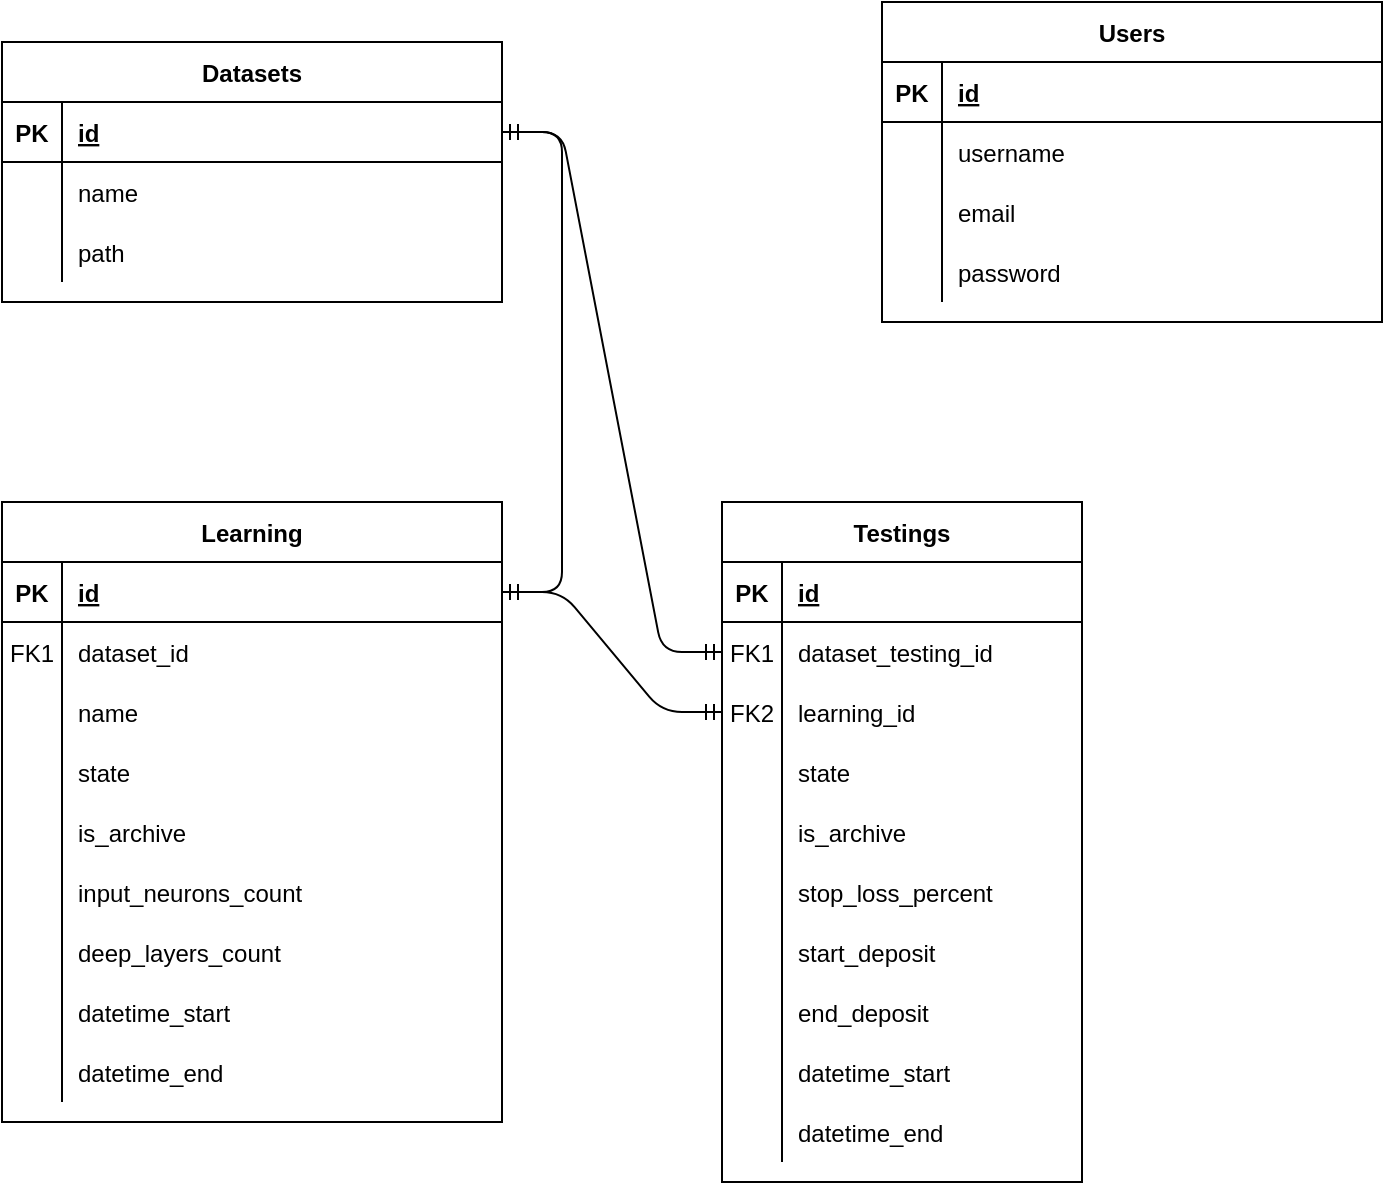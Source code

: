 <mxfile version="14.2.9" type="google"><diagram id="R2lEEEUBdFMjLlhIrx00" name="Page-1"><mxGraphModel dx="1422" dy="762" grid="1" gridSize="10" guides="1" tooltips="1" connect="1" arrows="1" fold="1" page="1" pageScale="1" pageWidth="850" pageHeight="1100" math="0" shadow="0" extFonts="Permanent Marker^https://fonts.googleapis.com/css?family=Permanent+Marker"><root><mxCell id="0"/><mxCell id="1" parent="0"/><mxCell id="C-vyLk0tnHw3VtMMgP7b-2" value="Datasets" style="shape=table;startSize=30;container=1;collapsible=1;childLayout=tableLayout;fixedRows=1;rowLines=0;fontStyle=1;align=center;resizeLast=1;" parent="1" vertex="1"><mxGeometry x="80" y="230" width="250" height="130" as="geometry"/></mxCell><mxCell id="C-vyLk0tnHw3VtMMgP7b-3" value="" style="shape=partialRectangle;collapsible=0;dropTarget=0;pointerEvents=0;fillColor=none;points=[[0,0.5],[1,0.5]];portConstraint=eastwest;top=0;left=0;right=0;bottom=1;" parent="C-vyLk0tnHw3VtMMgP7b-2" vertex="1"><mxGeometry y="30" width="250" height="30" as="geometry"/></mxCell><mxCell id="C-vyLk0tnHw3VtMMgP7b-4" value="PK" style="shape=partialRectangle;overflow=hidden;connectable=0;fillColor=none;top=0;left=0;bottom=0;right=0;fontStyle=1;" parent="C-vyLk0tnHw3VtMMgP7b-3" vertex="1"><mxGeometry width="30" height="30" as="geometry"/></mxCell><mxCell id="C-vyLk0tnHw3VtMMgP7b-5" value="id" style="shape=partialRectangle;overflow=hidden;connectable=0;fillColor=none;top=0;left=0;bottom=0;right=0;align=left;spacingLeft=6;fontStyle=5;" parent="C-vyLk0tnHw3VtMMgP7b-3" vertex="1"><mxGeometry x="30" width="220" height="30" as="geometry"/></mxCell><mxCell id="C-vyLk0tnHw3VtMMgP7b-6" value="" style="shape=partialRectangle;collapsible=0;dropTarget=0;pointerEvents=0;fillColor=none;points=[[0,0.5],[1,0.5]];portConstraint=eastwest;top=0;left=0;right=0;bottom=0;" parent="C-vyLk0tnHw3VtMMgP7b-2" vertex="1"><mxGeometry y="60" width="250" height="30" as="geometry"/></mxCell><mxCell id="C-vyLk0tnHw3VtMMgP7b-7" value="" style="shape=partialRectangle;overflow=hidden;connectable=0;fillColor=none;top=0;left=0;bottom=0;right=0;" parent="C-vyLk0tnHw3VtMMgP7b-6" vertex="1"><mxGeometry width="30" height="30" as="geometry"/></mxCell><mxCell id="C-vyLk0tnHw3VtMMgP7b-8" value="name" style="shape=partialRectangle;overflow=hidden;connectable=0;fillColor=none;top=0;left=0;bottom=0;right=0;align=left;spacingLeft=6;" parent="C-vyLk0tnHw3VtMMgP7b-6" vertex="1"><mxGeometry x="30" width="220" height="30" as="geometry"/></mxCell><mxCell id="C-vyLk0tnHw3VtMMgP7b-9" value="" style="shape=partialRectangle;collapsible=0;dropTarget=0;pointerEvents=0;fillColor=none;points=[[0,0.5],[1,0.5]];portConstraint=eastwest;top=0;left=0;right=0;bottom=0;" parent="C-vyLk0tnHw3VtMMgP7b-2" vertex="1"><mxGeometry y="90" width="250" height="30" as="geometry"/></mxCell><mxCell id="C-vyLk0tnHw3VtMMgP7b-10" value="" style="shape=partialRectangle;overflow=hidden;connectable=0;fillColor=none;top=0;left=0;bottom=0;right=0;" parent="C-vyLk0tnHw3VtMMgP7b-9" vertex="1"><mxGeometry width="30" height="30" as="geometry"/></mxCell><mxCell id="C-vyLk0tnHw3VtMMgP7b-11" value="path" style="shape=partialRectangle;overflow=hidden;connectable=0;fillColor=none;top=0;left=0;bottom=0;right=0;align=left;spacingLeft=6;" parent="C-vyLk0tnHw3VtMMgP7b-9" vertex="1"><mxGeometry x="30" width="220" height="30" as="geometry"/></mxCell><mxCell id="C-vyLk0tnHw3VtMMgP7b-13" value="Learning" style="shape=table;startSize=30;container=1;collapsible=1;childLayout=tableLayout;fixedRows=1;rowLines=0;fontStyle=1;align=center;resizeLast=1;" parent="1" vertex="1"><mxGeometry x="80" y="460" width="250" height="310" as="geometry"/></mxCell><mxCell id="C-vyLk0tnHw3VtMMgP7b-14" value="" style="shape=partialRectangle;collapsible=0;dropTarget=0;pointerEvents=0;fillColor=none;points=[[0,0.5],[1,0.5]];portConstraint=eastwest;top=0;left=0;right=0;bottom=1;" parent="C-vyLk0tnHw3VtMMgP7b-13" vertex="1"><mxGeometry y="30" width="250" height="30" as="geometry"/></mxCell><mxCell id="C-vyLk0tnHw3VtMMgP7b-15" value="PK" style="shape=partialRectangle;overflow=hidden;connectable=0;fillColor=none;top=0;left=0;bottom=0;right=0;fontStyle=1;" parent="C-vyLk0tnHw3VtMMgP7b-14" vertex="1"><mxGeometry width="30" height="30" as="geometry"/></mxCell><mxCell id="C-vyLk0tnHw3VtMMgP7b-16" value="id" style="shape=partialRectangle;overflow=hidden;connectable=0;fillColor=none;top=0;left=0;bottom=0;right=0;align=left;spacingLeft=6;fontStyle=5;" parent="C-vyLk0tnHw3VtMMgP7b-14" vertex="1"><mxGeometry x="30" width="220" height="30" as="geometry"/></mxCell><mxCell id="C-vyLk0tnHw3VtMMgP7b-17" value="" style="shape=partialRectangle;collapsible=0;dropTarget=0;pointerEvents=0;fillColor=none;points=[[0,0.5],[1,0.5]];portConstraint=eastwest;top=0;left=0;right=0;bottom=0;" parent="C-vyLk0tnHw3VtMMgP7b-13" vertex="1"><mxGeometry y="60" width="250" height="30" as="geometry"/></mxCell><mxCell id="C-vyLk0tnHw3VtMMgP7b-18" value="FK1" style="shape=partialRectangle;overflow=hidden;connectable=0;fillColor=none;top=0;left=0;bottom=0;right=0;" parent="C-vyLk0tnHw3VtMMgP7b-17" vertex="1"><mxGeometry width="30" height="30" as="geometry"/></mxCell><mxCell id="C-vyLk0tnHw3VtMMgP7b-19" value="dataset_id" style="shape=partialRectangle;overflow=hidden;connectable=0;fillColor=none;top=0;left=0;bottom=0;right=0;align=left;spacingLeft=6;" parent="C-vyLk0tnHw3VtMMgP7b-17" vertex="1"><mxGeometry x="30" width="220" height="30" as="geometry"/></mxCell><mxCell id="C-vyLk0tnHw3VtMMgP7b-20" value="" style="shape=partialRectangle;collapsible=0;dropTarget=0;pointerEvents=0;fillColor=none;points=[[0,0.5],[1,0.5]];portConstraint=eastwest;top=0;left=0;right=0;bottom=0;" parent="C-vyLk0tnHw3VtMMgP7b-13" vertex="1"><mxGeometry y="90" width="250" height="30" as="geometry"/></mxCell><mxCell id="C-vyLk0tnHw3VtMMgP7b-21" value="" style="shape=partialRectangle;overflow=hidden;connectable=0;fillColor=none;top=0;left=0;bottom=0;right=0;" parent="C-vyLk0tnHw3VtMMgP7b-20" vertex="1"><mxGeometry width="30" height="30" as="geometry"/></mxCell><mxCell id="C-vyLk0tnHw3VtMMgP7b-22" value="name" style="shape=partialRectangle;overflow=hidden;connectable=0;fillColor=none;top=0;left=0;bottom=0;right=0;align=left;spacingLeft=6;" parent="C-vyLk0tnHw3VtMMgP7b-20" vertex="1"><mxGeometry x="30" width="220" height="30" as="geometry"/></mxCell><mxCell id="bcTgwUNcleuoLjsooSxk-9" value="" style="shape=partialRectangle;collapsible=0;dropTarget=0;pointerEvents=0;fillColor=none;points=[[0,0.5],[1,0.5]];portConstraint=eastwest;top=0;left=0;right=0;bottom=0;" parent="C-vyLk0tnHw3VtMMgP7b-13" vertex="1"><mxGeometry y="120" width="250" height="30" as="geometry"/></mxCell><mxCell id="bcTgwUNcleuoLjsooSxk-10" value="" style="shape=partialRectangle;overflow=hidden;connectable=0;fillColor=none;top=0;left=0;bottom=0;right=0;" parent="bcTgwUNcleuoLjsooSxk-9" vertex="1"><mxGeometry width="30" height="30" as="geometry"/></mxCell><mxCell id="bcTgwUNcleuoLjsooSxk-11" value="state" style="shape=partialRectangle;overflow=hidden;connectable=0;fillColor=none;top=0;left=0;bottom=0;right=0;align=left;spacingLeft=6;" parent="bcTgwUNcleuoLjsooSxk-9" vertex="1"><mxGeometry x="30" width="220" height="30" as="geometry"/></mxCell><mxCell id="bcTgwUNcleuoLjsooSxk-12" value="" style="shape=partialRectangle;collapsible=0;dropTarget=0;pointerEvents=0;fillColor=none;points=[[0,0.5],[1,0.5]];portConstraint=eastwest;top=0;left=0;right=0;bottom=0;" parent="C-vyLk0tnHw3VtMMgP7b-13" vertex="1"><mxGeometry y="150" width="250" height="30" as="geometry"/></mxCell><mxCell id="bcTgwUNcleuoLjsooSxk-13" value="" style="shape=partialRectangle;overflow=hidden;connectable=0;fillColor=none;top=0;left=0;bottom=0;right=0;" parent="bcTgwUNcleuoLjsooSxk-12" vertex="1"><mxGeometry width="30" height="30" as="geometry"/></mxCell><mxCell id="bcTgwUNcleuoLjsooSxk-14" value="is_archive" style="shape=partialRectangle;overflow=hidden;connectable=0;fillColor=none;top=0;left=0;bottom=0;right=0;align=left;spacingLeft=6;" parent="bcTgwUNcleuoLjsooSxk-12" vertex="1"><mxGeometry x="30" width="220" height="30" as="geometry"/></mxCell><mxCell id="bcTgwUNcleuoLjsooSxk-15" value="" style="shape=partialRectangle;collapsible=0;dropTarget=0;pointerEvents=0;fillColor=none;points=[[0,0.5],[1,0.5]];portConstraint=eastwest;top=0;left=0;right=0;bottom=0;" parent="C-vyLk0tnHw3VtMMgP7b-13" vertex="1"><mxGeometry y="180" width="250" height="30" as="geometry"/></mxCell><mxCell id="bcTgwUNcleuoLjsooSxk-16" value="" style="shape=partialRectangle;overflow=hidden;connectable=0;fillColor=none;top=0;left=0;bottom=0;right=0;" parent="bcTgwUNcleuoLjsooSxk-15" vertex="1"><mxGeometry width="30" height="30" as="geometry"/></mxCell><mxCell id="bcTgwUNcleuoLjsooSxk-17" value="input_neurons_count" style="shape=partialRectangle;overflow=hidden;connectable=0;fillColor=none;top=0;left=0;bottom=0;right=0;align=left;spacingLeft=6;" parent="bcTgwUNcleuoLjsooSxk-15" vertex="1"><mxGeometry x="30" width="220" height="30" as="geometry"/></mxCell><mxCell id="bcTgwUNcleuoLjsooSxk-18" value="" style="shape=partialRectangle;collapsible=0;dropTarget=0;pointerEvents=0;fillColor=none;points=[[0,0.5],[1,0.5]];portConstraint=eastwest;top=0;left=0;right=0;bottom=0;" parent="C-vyLk0tnHw3VtMMgP7b-13" vertex="1"><mxGeometry y="210" width="250" height="30" as="geometry"/></mxCell><mxCell id="bcTgwUNcleuoLjsooSxk-19" value="" style="shape=partialRectangle;overflow=hidden;connectable=0;fillColor=none;top=0;left=0;bottom=0;right=0;" parent="bcTgwUNcleuoLjsooSxk-18" vertex="1"><mxGeometry width="30" height="30" as="geometry"/></mxCell><mxCell id="bcTgwUNcleuoLjsooSxk-20" value="deep_layers_count" style="shape=partialRectangle;overflow=hidden;connectable=0;fillColor=none;top=0;left=0;bottom=0;right=0;align=left;spacingLeft=6;" parent="bcTgwUNcleuoLjsooSxk-18" vertex="1"><mxGeometry x="30" width="220" height="30" as="geometry"/></mxCell><mxCell id="bcTgwUNcleuoLjsooSxk-50" value="" style="shape=partialRectangle;collapsible=0;dropTarget=0;pointerEvents=0;fillColor=none;points=[[0,0.5],[1,0.5]];portConstraint=eastwest;top=0;left=0;right=0;bottom=0;" parent="C-vyLk0tnHw3VtMMgP7b-13" vertex="1"><mxGeometry y="240" width="250" height="30" as="geometry"/></mxCell><mxCell id="bcTgwUNcleuoLjsooSxk-51" value="" style="shape=partialRectangle;overflow=hidden;connectable=0;fillColor=none;top=0;left=0;bottom=0;right=0;" parent="bcTgwUNcleuoLjsooSxk-50" vertex="1"><mxGeometry width="30" height="30" as="geometry"/></mxCell><mxCell id="bcTgwUNcleuoLjsooSxk-52" value="datetime_start" style="shape=partialRectangle;overflow=hidden;connectable=0;fillColor=none;top=0;left=0;bottom=0;right=0;align=left;spacingLeft=6;" parent="bcTgwUNcleuoLjsooSxk-50" vertex="1"><mxGeometry x="30" width="220" height="30" as="geometry"/></mxCell><mxCell id="bcTgwUNcleuoLjsooSxk-53" value="" style="shape=partialRectangle;collapsible=0;dropTarget=0;pointerEvents=0;fillColor=none;points=[[0,0.5],[1,0.5]];portConstraint=eastwest;top=0;left=0;right=0;bottom=0;" parent="C-vyLk0tnHw3VtMMgP7b-13" vertex="1"><mxGeometry y="270" width="250" height="30" as="geometry"/></mxCell><mxCell id="bcTgwUNcleuoLjsooSxk-54" value="" style="shape=partialRectangle;overflow=hidden;connectable=0;fillColor=none;top=0;left=0;bottom=0;right=0;" parent="bcTgwUNcleuoLjsooSxk-53" vertex="1"><mxGeometry width="30" height="30" as="geometry"/></mxCell><mxCell id="bcTgwUNcleuoLjsooSxk-55" value="datetime_end" style="shape=partialRectangle;overflow=hidden;connectable=0;fillColor=none;top=0;left=0;bottom=0;right=0;align=left;spacingLeft=6;" parent="bcTgwUNcleuoLjsooSxk-53" vertex="1"><mxGeometry x="30" width="220" height="30" as="geometry"/></mxCell><mxCell id="C-vyLk0tnHw3VtMMgP7b-23" value="Users" style="shape=table;startSize=30;container=1;collapsible=1;childLayout=tableLayout;fixedRows=1;rowLines=0;fontStyle=1;align=center;resizeLast=1;" parent="1" vertex="1"><mxGeometry x="520" y="210" width="250" height="160" as="geometry"/></mxCell><mxCell id="C-vyLk0tnHw3VtMMgP7b-24" value="" style="shape=partialRectangle;collapsible=0;dropTarget=0;pointerEvents=0;fillColor=none;points=[[0,0.5],[1,0.5]];portConstraint=eastwest;top=0;left=0;right=0;bottom=1;" parent="C-vyLk0tnHw3VtMMgP7b-23" vertex="1"><mxGeometry y="30" width="250" height="30" as="geometry"/></mxCell><mxCell id="C-vyLk0tnHw3VtMMgP7b-25" value="PK" style="shape=partialRectangle;overflow=hidden;connectable=0;fillColor=none;top=0;left=0;bottom=0;right=0;fontStyle=1;" parent="C-vyLk0tnHw3VtMMgP7b-24" vertex="1"><mxGeometry width="30" height="30" as="geometry"/></mxCell><mxCell id="C-vyLk0tnHw3VtMMgP7b-26" value="id" style="shape=partialRectangle;overflow=hidden;connectable=0;fillColor=none;top=0;left=0;bottom=0;right=0;align=left;spacingLeft=6;fontStyle=5;" parent="C-vyLk0tnHw3VtMMgP7b-24" vertex="1"><mxGeometry x="30" width="220" height="30" as="geometry"/></mxCell><mxCell id="C-vyLk0tnHw3VtMMgP7b-27" value="" style="shape=partialRectangle;collapsible=0;dropTarget=0;pointerEvents=0;fillColor=none;points=[[0,0.5],[1,0.5]];portConstraint=eastwest;top=0;left=0;right=0;bottom=0;" parent="C-vyLk0tnHw3VtMMgP7b-23" vertex="1"><mxGeometry y="60" width="250" height="30" as="geometry"/></mxCell><mxCell id="C-vyLk0tnHw3VtMMgP7b-28" value="" style="shape=partialRectangle;overflow=hidden;connectable=0;fillColor=none;top=0;left=0;bottom=0;right=0;" parent="C-vyLk0tnHw3VtMMgP7b-27" vertex="1"><mxGeometry width="30" height="30" as="geometry"/></mxCell><mxCell id="C-vyLk0tnHw3VtMMgP7b-29" value="username" style="shape=partialRectangle;overflow=hidden;connectable=0;fillColor=none;top=0;left=0;bottom=0;right=0;align=left;spacingLeft=6;" parent="C-vyLk0tnHw3VtMMgP7b-27" vertex="1"><mxGeometry x="30" width="220" height="30" as="geometry"/></mxCell><mxCell id="bcTgwUNcleuoLjsooSxk-2" value="" style="shape=partialRectangle;collapsible=0;dropTarget=0;pointerEvents=0;fillColor=none;points=[[0,0.5],[1,0.5]];portConstraint=eastwest;top=0;left=0;right=0;bottom=0;" parent="C-vyLk0tnHw3VtMMgP7b-23" vertex="1"><mxGeometry y="90" width="250" height="30" as="geometry"/></mxCell><mxCell id="bcTgwUNcleuoLjsooSxk-3" value="" style="shape=partialRectangle;overflow=hidden;connectable=0;fillColor=none;top=0;left=0;bottom=0;right=0;" parent="bcTgwUNcleuoLjsooSxk-2" vertex="1"><mxGeometry width="30" height="30" as="geometry"/></mxCell><mxCell id="bcTgwUNcleuoLjsooSxk-4" value="email" style="shape=partialRectangle;overflow=hidden;connectable=0;fillColor=none;top=0;left=0;bottom=0;right=0;align=left;spacingLeft=6;" parent="bcTgwUNcleuoLjsooSxk-2" vertex="1"><mxGeometry x="30" width="220" height="30" as="geometry"/></mxCell><mxCell id="bcTgwUNcleuoLjsooSxk-5" value="" style="shape=partialRectangle;collapsible=0;dropTarget=0;pointerEvents=0;fillColor=none;points=[[0,0.5],[1,0.5]];portConstraint=eastwest;top=0;left=0;right=0;bottom=0;" parent="C-vyLk0tnHw3VtMMgP7b-23" vertex="1"><mxGeometry y="120" width="250" height="30" as="geometry"/></mxCell><mxCell id="bcTgwUNcleuoLjsooSxk-6" value="" style="shape=partialRectangle;overflow=hidden;connectable=0;fillColor=none;top=0;left=0;bottom=0;right=0;" parent="bcTgwUNcleuoLjsooSxk-5" vertex="1"><mxGeometry width="30" height="30" as="geometry"/></mxCell><mxCell id="bcTgwUNcleuoLjsooSxk-7" value="password" style="shape=partialRectangle;overflow=hidden;connectable=0;fillColor=none;top=0;left=0;bottom=0;right=0;align=left;spacingLeft=6;" parent="bcTgwUNcleuoLjsooSxk-5" vertex="1"><mxGeometry x="30" width="220" height="30" as="geometry"/></mxCell><mxCell id="bcTgwUNcleuoLjsooSxk-21" value="Testings" style="shape=table;startSize=30;container=1;collapsible=1;childLayout=tableLayout;fixedRows=1;rowLines=0;fontStyle=1;align=center;resizeLast=1;" parent="1" vertex="1"><mxGeometry x="440" y="460" width="180" height="340" as="geometry"/></mxCell><mxCell id="bcTgwUNcleuoLjsooSxk-22" value="" style="shape=partialRectangle;collapsible=0;dropTarget=0;pointerEvents=0;fillColor=none;top=0;left=0;bottom=1;right=0;points=[[0,0.5],[1,0.5]];portConstraint=eastwest;" parent="bcTgwUNcleuoLjsooSxk-21" vertex="1"><mxGeometry y="30" width="180" height="30" as="geometry"/></mxCell><mxCell id="bcTgwUNcleuoLjsooSxk-23" value="PK" style="shape=partialRectangle;connectable=0;fillColor=none;top=0;left=0;bottom=0;right=0;fontStyle=1;overflow=hidden;" parent="bcTgwUNcleuoLjsooSxk-22" vertex="1"><mxGeometry width="30" height="30" as="geometry"/></mxCell><mxCell id="bcTgwUNcleuoLjsooSxk-24" value="id" style="shape=partialRectangle;connectable=0;fillColor=none;top=0;left=0;bottom=0;right=0;align=left;spacingLeft=6;fontStyle=5;overflow=hidden;" parent="bcTgwUNcleuoLjsooSxk-22" vertex="1"><mxGeometry x="30" width="150" height="30" as="geometry"/></mxCell><mxCell id="bcTgwUNcleuoLjsooSxk-28" value="" style="shape=partialRectangle;collapsible=0;dropTarget=0;pointerEvents=0;fillColor=none;top=0;left=0;bottom=0;right=0;points=[[0,0.5],[1,0.5]];portConstraint=eastwest;" parent="bcTgwUNcleuoLjsooSxk-21" vertex="1"><mxGeometry y="60" width="180" height="30" as="geometry"/></mxCell><mxCell id="bcTgwUNcleuoLjsooSxk-29" value="FK1" style="shape=partialRectangle;connectable=0;fillColor=none;top=0;left=0;bottom=0;right=0;editable=1;overflow=hidden;" parent="bcTgwUNcleuoLjsooSxk-28" vertex="1"><mxGeometry width="30" height="30" as="geometry"/></mxCell><mxCell id="bcTgwUNcleuoLjsooSxk-30" value="dataset_testing_id" style="shape=partialRectangle;connectable=0;fillColor=none;top=0;left=0;bottom=0;right=0;align=left;spacingLeft=6;overflow=hidden;" parent="bcTgwUNcleuoLjsooSxk-28" vertex="1"><mxGeometry x="30" width="150" height="30" as="geometry"/></mxCell><mxCell id="bcTgwUNcleuoLjsooSxk-25" value="" style="shape=partialRectangle;collapsible=0;dropTarget=0;pointerEvents=0;fillColor=none;top=0;left=0;bottom=0;right=0;points=[[0,0.5],[1,0.5]];portConstraint=eastwest;" parent="bcTgwUNcleuoLjsooSxk-21" vertex="1"><mxGeometry y="90" width="180" height="30" as="geometry"/></mxCell><mxCell id="bcTgwUNcleuoLjsooSxk-26" value="FK2" style="shape=partialRectangle;connectable=0;fillColor=none;top=0;left=0;bottom=0;right=0;editable=1;overflow=hidden;" parent="bcTgwUNcleuoLjsooSxk-25" vertex="1"><mxGeometry width="30" height="30" as="geometry"/></mxCell><mxCell id="bcTgwUNcleuoLjsooSxk-27" value="learning_id" style="shape=partialRectangle;connectable=0;fillColor=none;top=0;left=0;bottom=0;right=0;align=left;spacingLeft=6;overflow=hidden;" parent="bcTgwUNcleuoLjsooSxk-25" vertex="1"><mxGeometry x="30" width="150" height="30" as="geometry"/></mxCell><mxCell id="bcTgwUNcleuoLjsooSxk-31" value="" style="shape=partialRectangle;collapsible=0;dropTarget=0;pointerEvents=0;fillColor=none;top=0;left=0;bottom=0;right=0;points=[[0,0.5],[1,0.5]];portConstraint=eastwest;" parent="bcTgwUNcleuoLjsooSxk-21" vertex="1"><mxGeometry y="120" width="180" height="30" as="geometry"/></mxCell><mxCell id="bcTgwUNcleuoLjsooSxk-32" value="" style="shape=partialRectangle;connectable=0;fillColor=none;top=0;left=0;bottom=0;right=0;editable=1;overflow=hidden;" parent="bcTgwUNcleuoLjsooSxk-31" vertex="1"><mxGeometry width="30" height="30" as="geometry"/></mxCell><mxCell id="bcTgwUNcleuoLjsooSxk-33" value="state" style="shape=partialRectangle;connectable=0;fillColor=none;top=0;left=0;bottom=0;right=0;align=left;spacingLeft=6;overflow=hidden;" parent="bcTgwUNcleuoLjsooSxk-31" vertex="1"><mxGeometry x="30" width="150" height="30" as="geometry"/></mxCell><mxCell id="bcTgwUNcleuoLjsooSxk-38" value="" style="shape=partialRectangle;collapsible=0;dropTarget=0;pointerEvents=0;fillColor=none;top=0;left=0;bottom=0;right=0;points=[[0,0.5],[1,0.5]];portConstraint=eastwest;" parent="bcTgwUNcleuoLjsooSxk-21" vertex="1"><mxGeometry y="150" width="180" height="30" as="geometry"/></mxCell><mxCell id="bcTgwUNcleuoLjsooSxk-39" value="" style="shape=partialRectangle;connectable=0;fillColor=none;top=0;left=0;bottom=0;right=0;editable=1;overflow=hidden;" parent="bcTgwUNcleuoLjsooSxk-38" vertex="1"><mxGeometry width="30" height="30" as="geometry"/></mxCell><mxCell id="bcTgwUNcleuoLjsooSxk-40" value="is_archive" style="shape=partialRectangle;connectable=0;fillColor=none;top=0;left=0;bottom=0;right=0;align=left;spacingLeft=6;overflow=hidden;" parent="bcTgwUNcleuoLjsooSxk-38" vertex="1"><mxGeometry x="30" width="150" height="30" as="geometry"/></mxCell><mxCell id="bcTgwUNcleuoLjsooSxk-41" value="" style="shape=partialRectangle;collapsible=0;dropTarget=0;pointerEvents=0;fillColor=none;top=0;left=0;bottom=0;right=0;points=[[0,0.5],[1,0.5]];portConstraint=eastwest;" parent="bcTgwUNcleuoLjsooSxk-21" vertex="1"><mxGeometry y="180" width="180" height="30" as="geometry"/></mxCell><mxCell id="bcTgwUNcleuoLjsooSxk-42" value="" style="shape=partialRectangle;connectable=0;fillColor=none;top=0;left=0;bottom=0;right=0;editable=1;overflow=hidden;" parent="bcTgwUNcleuoLjsooSxk-41" vertex="1"><mxGeometry width="30" height="30" as="geometry"/></mxCell><mxCell id="bcTgwUNcleuoLjsooSxk-43" value="stop_loss_percent" style="shape=partialRectangle;connectable=0;fillColor=none;top=0;left=0;bottom=0;right=0;align=left;spacingLeft=6;overflow=hidden;" parent="bcTgwUNcleuoLjsooSxk-41" vertex="1"><mxGeometry x="30" width="150" height="30" as="geometry"/></mxCell><mxCell id="bcTgwUNcleuoLjsooSxk-44" value="" style="shape=partialRectangle;collapsible=0;dropTarget=0;pointerEvents=0;fillColor=none;top=0;left=0;bottom=0;right=0;points=[[0,0.5],[1,0.5]];portConstraint=eastwest;" parent="bcTgwUNcleuoLjsooSxk-21" vertex="1"><mxGeometry y="210" width="180" height="30" as="geometry"/></mxCell><mxCell id="bcTgwUNcleuoLjsooSxk-45" value="" style="shape=partialRectangle;connectable=0;fillColor=none;top=0;left=0;bottom=0;right=0;editable=1;overflow=hidden;" parent="bcTgwUNcleuoLjsooSxk-44" vertex="1"><mxGeometry width="30" height="30" as="geometry"/></mxCell><mxCell id="bcTgwUNcleuoLjsooSxk-46" value="start_deposit" style="shape=partialRectangle;connectable=0;fillColor=none;top=0;left=0;bottom=0;right=0;align=left;spacingLeft=6;overflow=hidden;" parent="bcTgwUNcleuoLjsooSxk-44" vertex="1"><mxGeometry x="30" width="150" height="30" as="geometry"/></mxCell><mxCell id="bcTgwUNcleuoLjsooSxk-47" value="" style="shape=partialRectangle;collapsible=0;dropTarget=0;pointerEvents=0;fillColor=none;top=0;left=0;bottom=0;right=0;points=[[0,0.5],[1,0.5]];portConstraint=eastwest;" parent="bcTgwUNcleuoLjsooSxk-21" vertex="1"><mxGeometry y="240" width="180" height="30" as="geometry"/></mxCell><mxCell id="bcTgwUNcleuoLjsooSxk-48" value="" style="shape=partialRectangle;connectable=0;fillColor=none;top=0;left=0;bottom=0;right=0;editable=1;overflow=hidden;" parent="bcTgwUNcleuoLjsooSxk-47" vertex="1"><mxGeometry width="30" height="30" as="geometry"/></mxCell><mxCell id="bcTgwUNcleuoLjsooSxk-49" value="end_deposit" style="shape=partialRectangle;connectable=0;fillColor=none;top=0;left=0;bottom=0;right=0;align=left;spacingLeft=6;overflow=hidden;" parent="bcTgwUNcleuoLjsooSxk-47" vertex="1"><mxGeometry x="30" width="150" height="30" as="geometry"/></mxCell><mxCell id="bcTgwUNcleuoLjsooSxk-56" value="" style="shape=partialRectangle;collapsible=0;dropTarget=0;pointerEvents=0;fillColor=none;top=0;left=0;bottom=0;right=0;points=[[0,0.5],[1,0.5]];portConstraint=eastwest;" parent="bcTgwUNcleuoLjsooSxk-21" vertex="1"><mxGeometry y="270" width="180" height="30" as="geometry"/></mxCell><mxCell id="bcTgwUNcleuoLjsooSxk-57" value="" style="shape=partialRectangle;connectable=0;fillColor=none;top=0;left=0;bottom=0;right=0;editable=1;overflow=hidden;" parent="bcTgwUNcleuoLjsooSxk-56" vertex="1"><mxGeometry width="30" height="30" as="geometry"/></mxCell><mxCell id="bcTgwUNcleuoLjsooSxk-58" value="datetime_start" style="shape=partialRectangle;connectable=0;fillColor=none;top=0;left=0;bottom=0;right=0;align=left;spacingLeft=6;overflow=hidden;" parent="bcTgwUNcleuoLjsooSxk-56" vertex="1"><mxGeometry x="30" width="150" height="30" as="geometry"/></mxCell><mxCell id="bcTgwUNcleuoLjsooSxk-59" value="" style="shape=partialRectangle;collapsible=0;dropTarget=0;pointerEvents=0;fillColor=none;top=0;left=0;bottom=0;right=0;points=[[0,0.5],[1,0.5]];portConstraint=eastwest;" parent="bcTgwUNcleuoLjsooSxk-21" vertex="1"><mxGeometry y="300" width="180" height="30" as="geometry"/></mxCell><mxCell id="bcTgwUNcleuoLjsooSxk-60" value="" style="shape=partialRectangle;connectable=0;fillColor=none;top=0;left=0;bottom=0;right=0;editable=1;overflow=hidden;" parent="bcTgwUNcleuoLjsooSxk-59" vertex="1"><mxGeometry width="30" height="30" as="geometry"/></mxCell><mxCell id="bcTgwUNcleuoLjsooSxk-61" value="datetime_end" style="shape=partialRectangle;connectable=0;fillColor=none;top=0;left=0;bottom=0;right=0;align=left;spacingLeft=6;overflow=hidden;" parent="bcTgwUNcleuoLjsooSxk-59" vertex="1"><mxGeometry x="30" width="150" height="30" as="geometry"/></mxCell><mxCell id="bcTgwUNcleuoLjsooSxk-34" value="" style="edgeStyle=entityRelationEdgeStyle;fontSize=12;html=1;endArrow=ERmandOne;startArrow=ERmandOne;" parent="1" source="C-vyLk0tnHw3VtMMgP7b-14" target="C-vyLk0tnHw3VtMMgP7b-3" edge="1"><mxGeometry width="100" height="100" relative="1" as="geometry"><mxPoint x="30" y="500" as="sourcePoint"/><mxPoint x="80" y="270" as="targetPoint"/></mxGeometry></mxCell><mxCell id="bcTgwUNcleuoLjsooSxk-35" value="" style="edgeStyle=entityRelationEdgeStyle;fontSize=12;html=1;endArrow=ERmandOne;startArrow=ERmandOne;" parent="1" source="C-vyLk0tnHw3VtMMgP7b-14" target="bcTgwUNcleuoLjsooSxk-25" edge="1"><mxGeometry width="100" height="100" relative="1" as="geometry"><mxPoint x="370" y="640" as="sourcePoint"/><mxPoint x="470" y="540" as="targetPoint"/></mxGeometry></mxCell><mxCell id="bcTgwUNcleuoLjsooSxk-37" value="" style="edgeStyle=entityRelationEdgeStyle;fontSize=12;html=1;endArrow=ERmandOne;startArrow=ERmandOne;" parent="1" source="C-vyLk0tnHw3VtMMgP7b-3" target="bcTgwUNcleuoLjsooSxk-28" edge="1"><mxGeometry width="100" height="100" relative="1" as="geometry"><mxPoint x="360" y="800" as="sourcePoint"/><mxPoint x="460" y="700" as="targetPoint"/></mxGeometry></mxCell></root></mxGraphModel></diagram></mxfile>